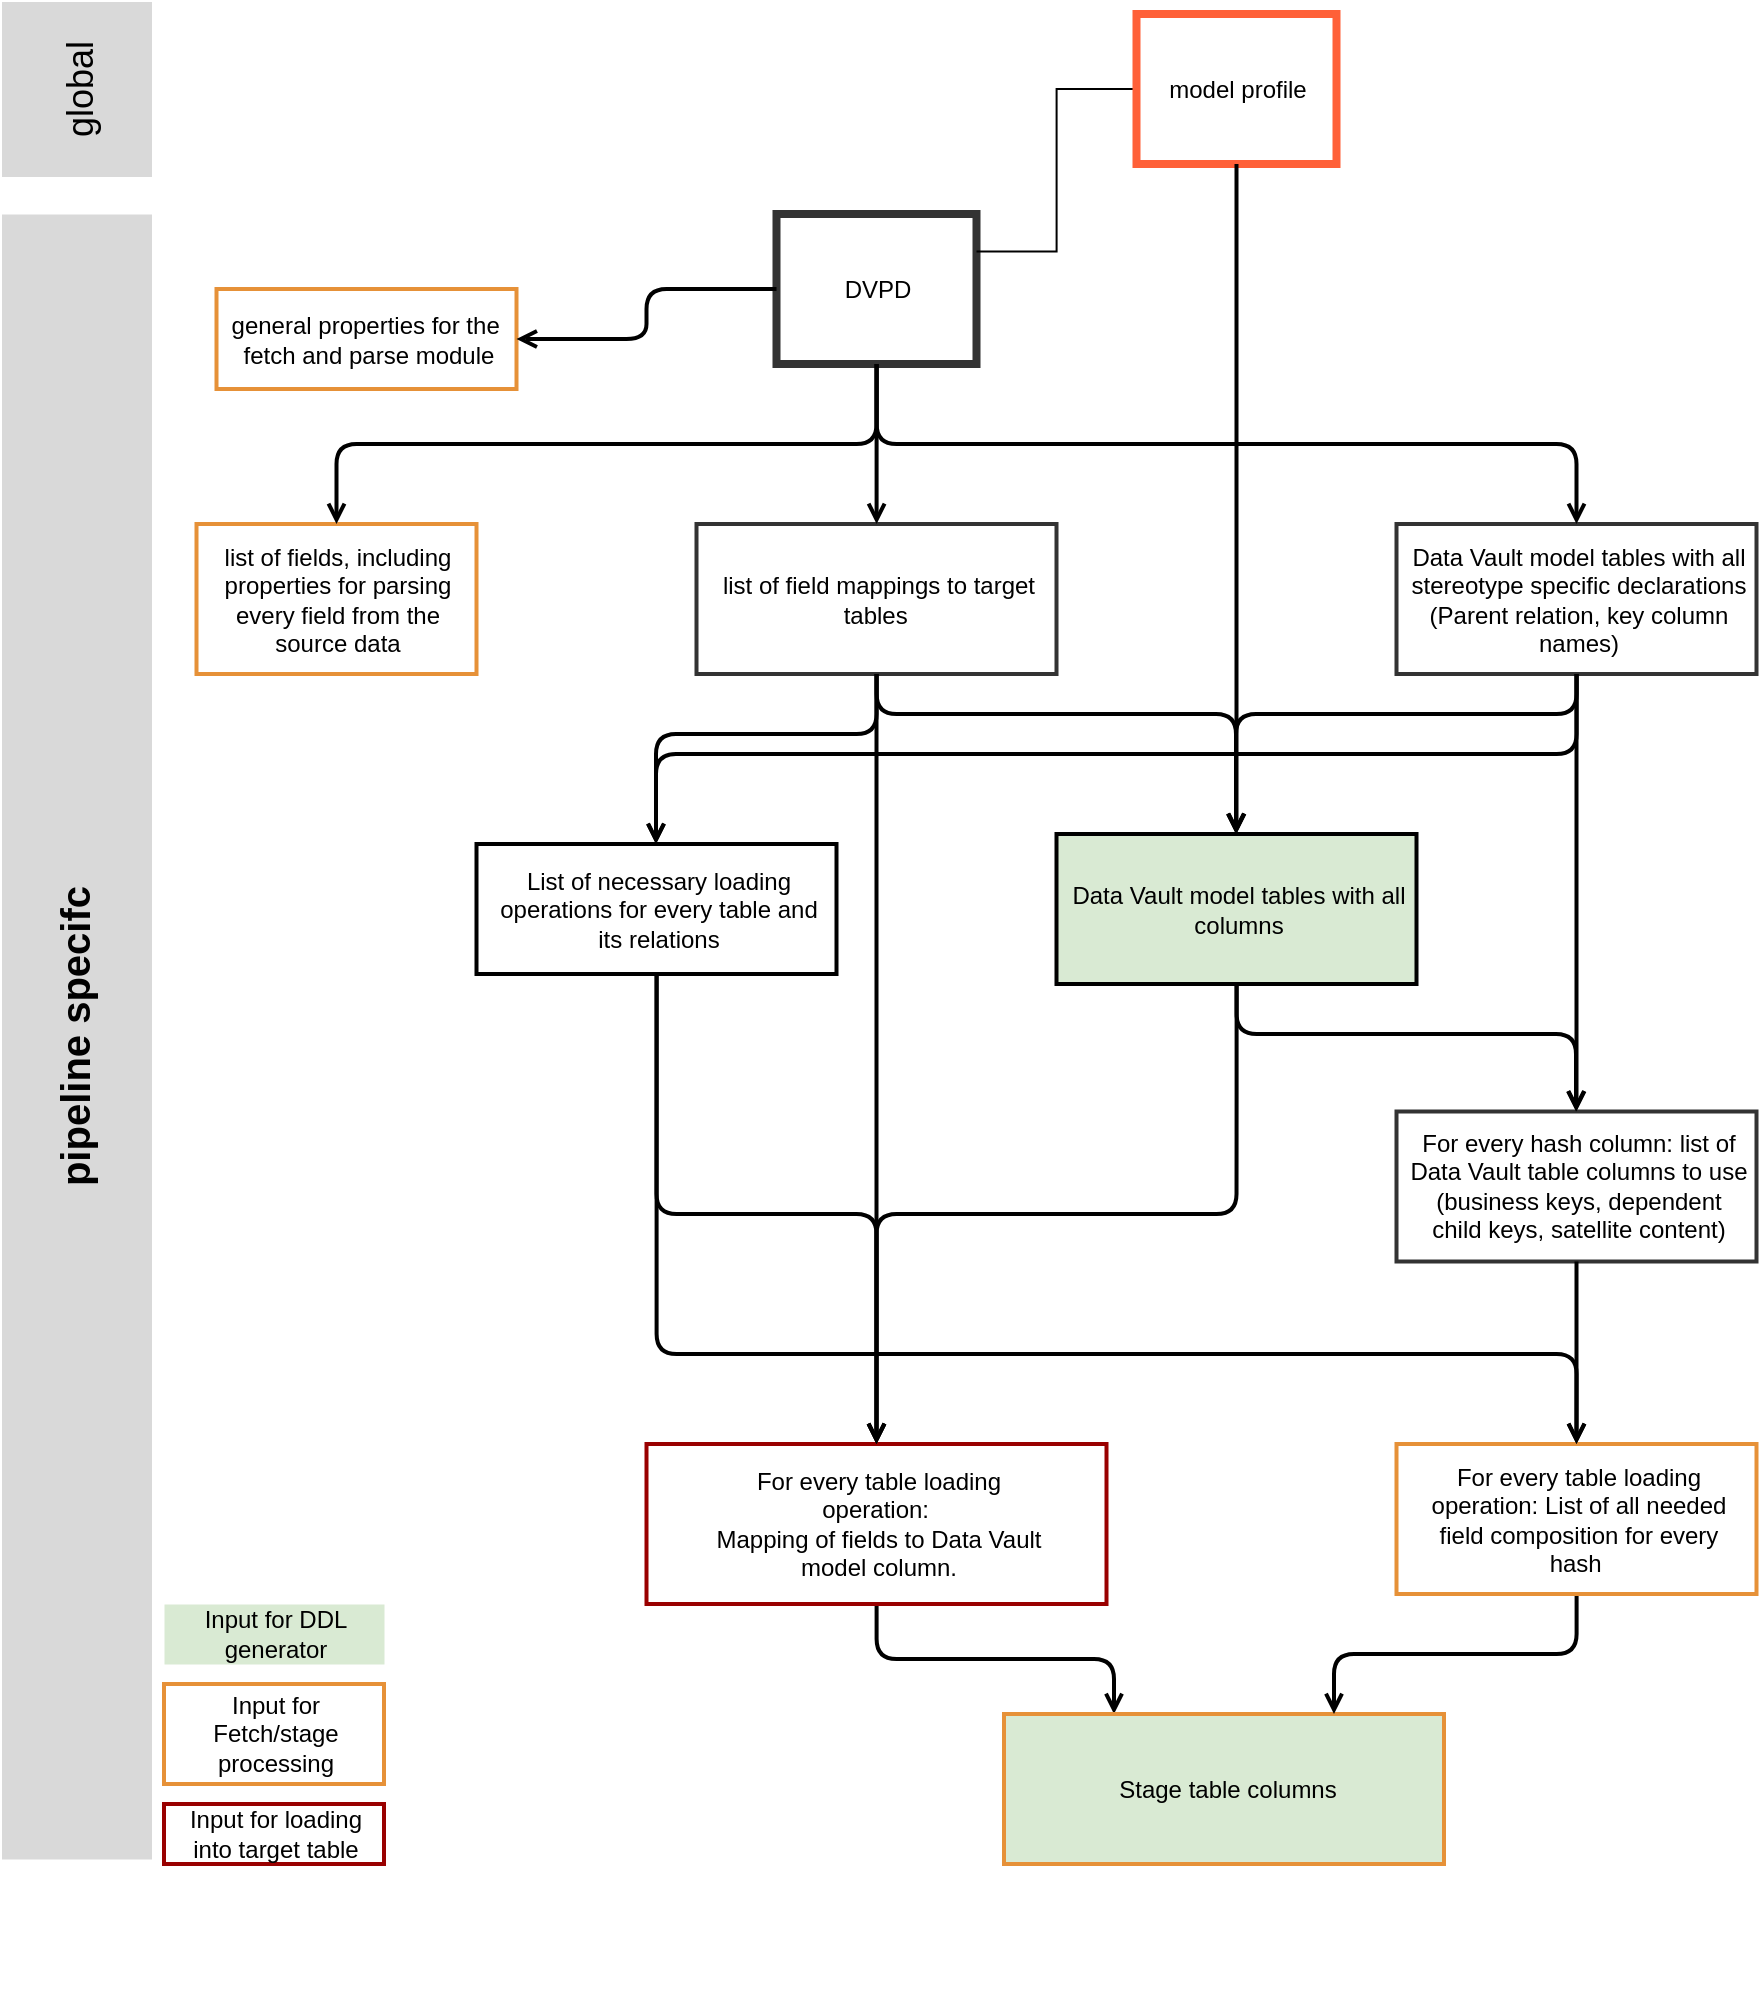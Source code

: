 <mxfile version="21.5.1" type="device">
  <diagram id="vNLIBaDfy6V9ff-0SzCh" name="Seite-1">
    <mxGraphModel dx="1356" dy="868" grid="1" gridSize="10" guides="1" tooltips="1" connect="1" arrows="1" fold="1" page="1" pageScale="1" pageWidth="827" pageHeight="1169" background="#FFFFFF" math="0" shadow="0">
      <root>
        <mxCell id="0" />
        <mxCell id="2" value="Layer 0" parent="0" />
        <mxCell id="3" value="&lt;div style=&quot;width: 93.0px;height:auto;word-break: break-word;&quot;&gt;&lt;div align=&quot;center&quot;&gt;&lt;span style=&quot;font-family: Arial; font-size: 12px; text-decoration: none; line-height: 0;&quot;&gt;&lt;span style=&quot;text-decoration: none; line-height: 14px;&quot; class=&quot;&quot;&gt;DVPD&lt;/span&gt;&lt;/span&gt;&lt;/div&gt;&lt;/div&gt;" style="shape=rect;shadow=0;strokeWidth=4;fillColor=#FFFFFF;strokeColor=#333333;opacity=100.0;html=1;nl2Br=0;verticalAlign=middle;align=center;spacingLeft=2.0;spacingRight=0;whiteSpace=wrap;gliffyId=0;" parent="2" vertex="1">
          <mxGeometry x="416.25" y="160" width="100" height="75" as="geometry" />
        </mxCell>
        <mxCell id="4" value="&lt;div style=&quot;width: 169.8px;height:auto;word-break: break-word;&quot;&gt;&lt;div align=&quot;center&quot;&gt;&lt;font face=&quot;Arial&quot;&gt;list of field mappings to target tables&amp;nbsp;&lt;/font&gt;&lt;/div&gt;&lt;/div&gt;" style="shape=rect;shadow=0;strokeWidth=2;fillColor=#FFFFFF;strokeColor=#333333;opacity=100.0;html=1;nl2Br=0;verticalAlign=middle;align=center;spacingLeft=3.6;spacingRight=0;whiteSpace=wrap;gliffyId=5;" parent="2" vertex="1">
          <mxGeometry x="376.25" y="315" width="180" height="75" as="geometry" />
        </mxCell>
        <mxCell id="5" value="&lt;div style=&quot;width: 131.4px;height:auto;word-break: break-word;&quot;&gt;&lt;div align=&quot;center&quot;&gt;&lt;span style=&quot;font-family: Arial; font-size: 12px; line-height: 14px;&quot;&gt;list of fields, including properties for parsing every field from the source data&lt;/span&gt;&lt;/div&gt;&lt;/div&gt;" style="shape=rect;shadow=0;strokeWidth=2;fillColor=#FFFFFF;strokeColor=#e69138;opacity=100.0;html=1;nl2Br=0;verticalAlign=middle;align=center;spacingLeft=2.8;spacingRight=0;whiteSpace=wrap;gliffyId=62;" parent="2" vertex="1">
          <mxGeometry x="126.25" y="315" width="140" height="75" as="geometry" />
        </mxCell>
        <mxCell id="6" value="&lt;div style=&quot;width: 141.0px;height:auto;word-break: break-word;&quot;&gt;&lt;div align=&quot;center&quot;&gt;&lt;span style=&quot;font-family: Arial; font-size: 12px; line-height: 14px;&quot;&gt;general properties for the&amp;nbsp; fetch and parse module&lt;/span&gt;&lt;/div&gt;&lt;/div&gt;" style="shape=rect;shadow=0;strokeWidth=2;fillColor=#FFFFFF;strokeColor=#e69138;opacity=100.0;html=1;nl2Br=0;verticalAlign=middle;align=center;spacingLeft=3.0;spacingRight=0;whiteSpace=wrap;gliffyId=67;" parent="2" vertex="1">
          <mxGeometry x="136.25" y="197.5" width="150" height="50" as="geometry" />
        </mxCell>
        <mxCell id="7" value="&lt;div style=&quot;width: 169.8px;height:auto;word-break: break-word;&quot;&gt;&lt;div align=&quot;center&quot;&gt;&lt;font face=&quot;Arial&quot;&gt;Data Vault model tables with all stereotype specific declarations (Parent relation, key column names)&lt;/font&gt;&lt;/div&gt;&lt;/div&gt;" style="shape=rect;shadow=0;strokeWidth=2;fillColor=#FFFFFF;strokeColor=#333333;opacity=100.0;html=1;nl2Br=0;verticalAlign=middle;align=center;spacingLeft=3.6;spacingRight=0;whiteSpace=wrap;gliffyId=7;" parent="2" vertex="1">
          <mxGeometry x="726.25" y="315" width="180" height="75" as="geometry" />
        </mxCell>
        <mxCell id="8" value="&lt;div style=&quot;width: 169.8px;height:auto;word-break: break-word;&quot;&gt;&lt;div align=&quot;center&quot;&gt;&lt;font face=&quot;Arial&quot;&gt;Data Vault model tables with all columns&lt;/font&gt;&lt;/div&gt;&lt;/div&gt;" style="shape=rect;shadow=0;strokeWidth=2;fillColor=#d9ead3;strokeColor=#000000;opacity=100.0;html=1;nl2Br=0;verticalAlign=middle;align=center;spacingLeft=3.6;spacingRight=0;whiteSpace=wrap;gliffyId=13;" parent="2" vertex="1">
          <mxGeometry x="556.25" y="470" width="180" height="75" as="geometry" />
        </mxCell>
        <mxCell id="9" value="&lt;div style=&quot;width: 102.6px;height:auto;word-break: break-word;&quot;&gt;&lt;div align=&quot;center&quot;&gt;&lt;span style=&quot;font-family: Arial; font-size: 12px; line-height: 14px;&quot;&gt;Input for DDL generator&lt;span style=&quot;text-decoration: none; line-height: normal;&quot;&gt;&lt;br&gt;&lt;/span&gt;&lt;/span&gt;&lt;/div&gt;&lt;/div&gt;" style="shape=rect;shadow=0;strokeWidth=0;strokeColor=none;fillColor=#d9ead3;opacity=100.0;html=1;nl2Br=0;verticalAlign=middle;align=center;spacingLeft=2.2;spacingRight=0;whiteSpace=wrap;gliffyId=51;" parent="2" vertex="1">
          <mxGeometry x="110" y="855" width="110" height="30" as="geometry" />
        </mxCell>
        <mxCell id="10" value="&lt;div style=&quot;width: 102.6px;height:auto;word-break: break-word;&quot;&gt;&lt;div align=&quot;center&quot;&gt;&lt;span style=&quot;font-family: Arial; font-size: 12px; line-height: 14px;&quot;&gt;Input for Fetch/stage processing&lt;span style=&quot;text-decoration: none; line-height: normal;&quot;&gt;&lt;br&gt;&lt;/span&gt;&lt;/span&gt;&lt;/div&gt;&lt;/div&gt;" style="shape=rect;shadow=0;strokeWidth=2;fillColor=#FFFFFF;strokeColor=#e69138;opacity=100.0;html=1;nl2Br=0;verticalAlign=middle;align=center;spacingLeft=2.2;spacingRight=0;whiteSpace=wrap;gliffyId=53;" parent="2" vertex="1">
          <mxGeometry x="110" y="895" width="110" height="50" as="geometry" />
        </mxCell>
        <mxCell id="11" value="&lt;div style=&quot;width: 966.6px;height:auto;word-break: break-word;&quot;&gt;&lt;div align=&quot;center&quot;&gt;&lt;span style=&quot;font-family: Arial; font-size: 20px; text-decoration: none; font-weight: bold; line-height: 0;&quot;&gt;&lt;span style=&quot;text-decoration: none; line-height: 22.75px;&quot;&gt;pipeline specifc&lt;/span&gt;&lt;/span&gt;&lt;/div&gt;&lt;/div&gt;" style="shape=rect;shadow=0;strokeWidth=0;strokeColor=none;fillColor=#d9d9d9;opacity=100.0;rotation=270.0;html=1;nl2Br=0;verticalAlign=middle;align=center;spacingLeft=0;spacingRight=0;whiteSpace=wrap;gliffyId=65;" parent="2" vertex="1">
          <mxGeometry x="-345" y="533.75" width="822.5" height="75" as="geometry" />
        </mxCell>
        <mxCell id="12" value="&lt;div style=&quot;width: 102.6px;height:auto;word-break: break-word;&quot;&gt;&lt;div align=&quot;center&quot;&gt;&lt;span style=&quot;font-family: Arial; font-size: 12px; line-height: 14px;&quot;&gt;Input for loading into target table&lt;span style=&quot;text-decoration: none; line-height: normal;&quot;&gt;&lt;br&gt;&lt;/span&gt;&lt;/span&gt;&lt;/div&gt;&lt;/div&gt;" style="shape=rect;shadow=0;strokeWidth=2;fillColor=#FFFFFF;strokeColor=#990000;opacity=100.0;html=1;nl2Br=0;verticalAlign=middle;align=center;spacingLeft=2.2;spacingRight=0;whiteSpace=wrap;gliffyId=57;" parent="2" vertex="1">
          <mxGeometry x="110" y="955" width="110" height="30" as="geometry" />
        </mxCell>
        <mxCell id="13" value="&lt;div style=&quot;width: 169.8px;height:auto;word-break: break-word;&quot;&gt;&lt;div align=&quot;center&quot;&gt;&lt;span style=&quot;font-family: Arial; font-size: 12px; text-decoration: none; line-height: 0;&quot;&gt;&lt;span style=&quot;text-decoration: none; line-height: 14px;&quot;&gt;For every hash column: list of Data Vault table columns to use&lt;/span&gt;&lt;/span&gt;&lt;/div&gt;&lt;div align=&quot;center&quot;&gt;&lt;span style=&quot;font-family: Arial; font-size: 12px; text-decoration: none; line-height: 0;&quot;&gt;&lt;span style=&quot;text-decoration: none; line-height: 14px;&quot;&gt;(business keys, dependent child keys, satellite content)&lt;/span&gt;&lt;/span&gt;&lt;/div&gt;&lt;/div&gt;" style="shape=rect;shadow=0;strokeWidth=2;fillColor=#FFFFFF;strokeColor=#333333;opacity=100.0;html=1;nl2Br=0;verticalAlign=middle;align=center;spacingLeft=3.6;spacingRight=0;whiteSpace=wrap;gliffyId=17;" parent="2" vertex="1">
          <mxGeometry x="726.25" y="608.75" width="180" height="75" as="geometry" />
        </mxCell>
        <mxCell id="14" value="&lt;div style=&quot;width: 169.8px;height:auto;word-break: break-word;&quot;&gt;&lt;div align=&quot;center&quot;&gt;&lt;span style=&quot;font-family: Arial; font-size: 12px; text-decoration: none; line-height: 0;&quot;&gt;&lt;span style=&quot;text-decoration: none; line-height: 14px;&quot;&gt;List of necessary loading operations for every table and its relations&lt;/span&gt;&lt;/span&gt;&lt;/div&gt;&lt;/div&gt;" style="shape=rect;shadow=0;strokeWidth=2;fillColor=#FFFFFF;strokeColor=#000000;opacity=100.0;html=1;nl2Br=0;verticalAlign=middle;align=center;spacingLeft=3.6;spacingRight=0;whiteSpace=wrap;gliffyId=24;" parent="2" vertex="1">
          <mxGeometry x="266.25" y="475" width="180" height="65" as="geometry" />
        </mxCell>
        <mxCell id="Gl26JLkWMYPqlJ2-tYro-34" style="edgeStyle=orthogonalEdgeStyle;shape=filledEdge;rounded=1;orthogonalLoop=1;jettySize=auto;html=1;entryX=0.25;entryY=0;entryDx=0;entryDy=0;labelBackgroundColor=default;strokeColor=#000000;strokeWidth=2;fontFamily=Helvetica;fontSize=11;fontColor=default;startArrow=none;startFill=0;endArrow=open;endFill=0;startSize=6;endSize=6;fillColor=none;" edge="1" parent="2" source="15" target="16">
          <mxGeometry relative="1" as="geometry" />
        </mxCell>
        <mxCell id="15" value="&lt;div style=&quot;width: 169.8px;height:auto;word-break: break-word;&quot;&gt;&lt;div align=&quot;center&quot;&gt;&lt;span style=&quot;font-family: Arial; font-size: 12px; text-decoration: none; line-height: 0;&quot;&gt;&lt;span style=&quot;text-decoration: none; line-height: 14px;&quot;&gt;For every table loading operation:&amp;nbsp;&lt;/span&gt;&lt;/span&gt;&lt;/div&gt;&lt;div align=&quot;center&quot;&gt;&lt;span style=&quot;font-family: Arial; font-size: 12px; text-decoration: none; line-height: 0;&quot;&gt;&lt;span style=&quot;text-decoration: none; line-height: 14px;&quot;&gt;Mapping of fields to Data Vault model column.&lt;/span&gt;&lt;/span&gt;&lt;/div&gt;&lt;/div&gt;" style="shape=rect;shadow=0;strokeWidth=2;fillColor=#FFFFFF;strokeColor=#990000;opacity=100.0;html=1;nl2Br=0;verticalAlign=middle;align=center;spacingLeft=3.6;spacingRight=0;whiteSpace=wrap;gliffyId=31;" parent="2" vertex="1">
          <mxGeometry x="351.25" y="775" width="230" height="80" as="geometry" />
        </mxCell>
        <mxCell id="16" value="&lt;div style=&quot;width: 208.2px;height:auto;word-break: break-word;&quot;&gt;&lt;div align=&quot;center&quot;&gt;&lt;span style=&quot;font-family: Arial; font-size: 12px; line-height: 14px;&quot;&gt;Stage table columns&lt;/span&gt;&lt;/div&gt;&lt;/div&gt;" style="shape=rect;shadow=0;strokeWidth=2;fillColor=#d9ead3;strokeColor=#e69138;opacity=100.0;html=1;nl2Br=0;verticalAlign=middle;align=center;spacingLeft=4.4;spacingRight=0;whiteSpace=wrap;gliffyId=44;" parent="2" vertex="1">
          <mxGeometry x="530" y="910" width="220" height="75" as="geometry" />
        </mxCell>
        <mxCell id="Gl26JLkWMYPqlJ2-tYro-35" style="edgeStyle=orthogonalEdgeStyle;shape=filledEdge;rounded=1;orthogonalLoop=1;jettySize=auto;html=1;entryX=0.75;entryY=0;entryDx=0;entryDy=0;labelBackgroundColor=default;strokeColor=#000000;strokeWidth=2;fontFamily=Helvetica;fontSize=11;fontColor=default;startArrow=none;startFill=0;endArrow=open;endFill=0;startSize=6;endSize=6;fillColor=none;" edge="1" parent="2" source="17" target="16">
          <mxGeometry relative="1" as="geometry" />
        </mxCell>
        <mxCell id="17" value="&lt;div style=&quot;width: 169.8px;height:auto;word-break: break-word;&quot;&gt;&lt;div align=&quot;center&quot;&gt;&lt;font face=&quot;Arial&quot;&gt;For every table loading operation: List of all needed field composition for every hash&amp;nbsp;&lt;/font&gt;&lt;/div&gt;&lt;/div&gt;" style="shape=rect;shadow=0;strokeWidth=2;fillColor=#FFFFFF;strokeColor=#e69138;opacity=100.0;html=1;nl2Br=0;verticalAlign=middle;align=center;spacingLeft=3.6;spacingRight=0;whiteSpace=wrap;gliffyId=48;" parent="2" vertex="1">
          <mxGeometry x="726.25" y="775" width="180" height="75" as="geometry" />
        </mxCell>
        <mxCell id="18" style="shape=filledEdge;strokeWidth=2;strokeColor=#000000;fillColor=none;startArrow=none;startFill=0;startSize=6;endArrow=open;endFill=0;endSize=6;rounded=1;gliffyId=11;edgeStyle=orthogonalEdgeStyle;" parent="2" source="3" target="7" edge="1">
          <mxGeometry width="5" height="192" relative="1" as="geometry">
            <Array as="points">
              <mxPoint x="466.25" y="235" />
              <mxPoint x="466.25" y="275" />
              <mxPoint x="816.25" y="275" />
              <mxPoint x="816.25" y="315" />
            </Array>
          </mxGeometry>
        </mxCell>
        <mxCell id="19" style="shape=filledEdge;strokeWidth=2;strokeColor=#000000;fillColor=none;startArrow=none;startFill=0;startSize=6;endArrow=open;endFill=0;endSize=6;rounded=1;gliffyId=12;edgeStyle=orthogonalEdgeStyle;" parent="2" source="3" target="4" edge="1">
          <mxGeometry width="5" height="192" relative="1" as="geometry">
            <Array as="points">
              <mxPoint x="466.25" y="235" />
              <mxPoint x="466.25" y="261.667" />
              <mxPoint x="466.25" y="288.333" />
              <mxPoint x="466.25" y="315" />
            </Array>
          </mxGeometry>
        </mxCell>
        <mxCell id="20" style="shape=filledEdge;strokeWidth=2;strokeColor=#000000;fillColor=none;startArrow=none;startFill=0;startSize=6;endArrow=open;endFill=0;endSize=6;rounded=1;gliffyId=64;edgeStyle=orthogonalEdgeStyle;" parent="2" source="3" target="5" edge="1">
          <mxGeometry width="5" height="192" relative="1" as="geometry">
            <Array as="points">
              <mxPoint x="466.25" y="235" />
              <mxPoint x="466.25" y="275" />
              <mxPoint x="196.25" y="275" />
              <mxPoint x="196.25" y="315" />
            </Array>
          </mxGeometry>
        </mxCell>
        <mxCell id="21" style="shape=filledEdge;strokeWidth=2;strokeColor=#000000;fillColor=none;startArrow=none;startFill=0;startSize=6;endArrow=open;endFill=0;endSize=6;rounded=1;gliffyId=69;edgeStyle=orthogonalEdgeStyle;" parent="2" source="3" target="6" edge="1">
          <mxGeometry width="5" height="192" relative="1" as="geometry">
            <Array as="points">
              <mxPoint x="416.25" y="197.5" />
              <mxPoint x="351.25" y="197.5" />
              <mxPoint x="351.25" y="222.5" />
              <mxPoint x="286.25" y="222.5" />
            </Array>
          </mxGeometry>
        </mxCell>
        <mxCell id="22" style="shape=filledEdge;strokeWidth=2;strokeColor=#000000;fillColor=none;startArrow=none;startFill=0;startSize=6;endArrow=open;endFill=0;endSize=6;rounded=1;gliffyId=15;edgeStyle=orthogonalEdgeStyle;" parent="2" source="7" target="8" edge="1">
          <mxGeometry width="5" height="192" relative="1" as="geometry">
            <Array as="points">
              <mxPoint x="816" y="410" />
              <mxPoint x="646" y="410" />
            </Array>
          </mxGeometry>
        </mxCell>
        <mxCell id="23" style="shape=filledEdge;strokeWidth=2;strokeColor=#000000;fillColor=none;startArrow=none;startFill=0;startSize=6;endArrow=open;endFill=0;endSize=6;rounded=1;gliffyId=16;edgeStyle=orthogonalEdgeStyle;" parent="2" source="4" target="8" edge="1">
          <mxGeometry width="5" height="192" relative="1" as="geometry">
            <Array as="points">
              <mxPoint x="466" y="410" />
              <mxPoint x="646" y="410" />
            </Array>
          </mxGeometry>
        </mxCell>
        <mxCell id="24" style="shape=filledEdge;strokeWidth=2;strokeColor=#000000;fillColor=none;startArrow=none;startFill=0;startSize=6;endArrow=open;endFill=0;endSize=6;rounded=1;gliffyId=19;edgeStyle=orthogonalEdgeStyle;" parent="2" source="8" target="13" edge="1">
          <mxGeometry width="5" height="192" relative="1" as="geometry">
            <Array as="points">
              <mxPoint x="646" y="570" />
              <mxPoint x="816" y="570" />
            </Array>
          </mxGeometry>
        </mxCell>
        <mxCell id="25" style="shape=filledEdge;strokeWidth=2;strokeColor=#000000;fillColor=none;startArrow=none;startFill=0;startSize=6;endArrow=open;endFill=0;endSize=6;rounded=1;gliffyId=20;edgeStyle=orthogonalEdgeStyle;" parent="2" source="7" target="13" edge="1">
          <mxGeometry width="5" height="192" relative="1" as="geometry">
            <Array as="points">
              <mxPoint x="816.25" y="390" />
              <mxPoint x="816.25" y="495.833" />
              <mxPoint x="816.25" y="601.667" />
              <mxPoint x="816.25" y="707.5" />
            </Array>
          </mxGeometry>
        </mxCell>
        <mxCell id="26" style="shape=filledEdge;strokeWidth=2;strokeColor=#000000;fillColor=none;startArrow=none;startFill=0;startSize=6;endArrow=open;endFill=0;endSize=6;rounded=1;gliffyId=27;edgeStyle=orthogonalEdgeStyle;" parent="2" source="4" target="14" edge="1">
          <mxGeometry width="5" height="192" relative="1" as="geometry">
            <Array as="points">
              <mxPoint x="466" y="420" />
              <mxPoint x="356" y="420" />
            </Array>
          </mxGeometry>
        </mxCell>
        <mxCell id="27" style="shape=filledEdge;strokeWidth=2;strokeColor=#000000;fillColor=none;startArrow=none;startFill=0;startSize=6;endArrow=open;endFill=0;endSize=6;rounded=1;gliffyId=29;edgeStyle=orthogonalEdgeStyle;" parent="2" source="7" target="14" edge="1">
          <mxGeometry width="5" height="192" relative="1" as="geometry">
            <Array as="points">
              <mxPoint x="816" y="430" />
              <mxPoint x="356" y="430" />
            </Array>
          </mxGeometry>
        </mxCell>
        <mxCell id="28" style="shape=filledEdge;strokeWidth=2;strokeColor=#000000;fillColor=none;startArrow=none;startFill=0;startSize=6;endArrow=open;endFill=0;endSize=6;rounded=1;gliffyId=33;edgeStyle=orthogonalEdgeStyle;" parent="2" source="14" target="15" edge="1">
          <mxGeometry width="5" height="192" relative="1" as="geometry">
            <Array as="points">
              <mxPoint x="356.25" y="575" />
              <mxPoint x="356.25" y="660" />
              <mxPoint x="466.25" y="660" />
              <mxPoint x="466.25" y="700" />
            </Array>
          </mxGeometry>
        </mxCell>
        <mxCell id="29" style="shape=filledEdge;strokeWidth=2;strokeColor=#000000;fillColor=none;startArrow=none;startFill=0;startSize=6;endArrow=open;endFill=0;endSize=6;rounded=1;gliffyId=35;edgeStyle=orthogonalEdgeStyle;" parent="2" source="4" target="15" edge="1">
          <mxGeometry width="5" height="192" relative="1" as="geometry">
            <Array as="points">
              <mxPoint x="466.25" y="390" />
              <mxPoint x="466.25" y="493.347" />
              <mxPoint x="466.25" y="596.694" />
              <mxPoint x="466.25" y="700.04" />
            </Array>
          </mxGeometry>
        </mxCell>
        <mxCell id="30" style="shape=filledEdge;strokeWidth=2;strokeColor=#000000;fillColor=none;startArrow=none;startFill=0;startSize=6;endArrow=open;endFill=0;endSize=6;rounded=1;gliffyId=37;edgeStyle=orthogonalEdgeStyle;" parent="2" source="8" target="15" edge="1">
          <mxGeometry width="5" height="192" relative="1" as="geometry">
            <Array as="points">
              <mxPoint x="646.25" y="610" />
              <mxPoint x="646.25" y="660" />
              <mxPoint x="466.25" y="660" />
              <mxPoint x="466.25" y="700" />
            </Array>
          </mxGeometry>
        </mxCell>
        <mxCell id="32" style="shape=filledEdge;strokeWidth=2;strokeColor=#000000;fillColor=none;startArrow=none;startFill=0;startSize=6;endArrow=open;endFill=0;endSize=6;rounded=1;gliffyId=47;edgeStyle=orthogonalEdgeStyle;" parent="2" source="13" target="17" edge="1">
          <mxGeometry width="5" height="192" relative="1" as="geometry" />
        </mxCell>
        <mxCell id="NpN65zklDhgpVr-dGM9f-34" style="edgeStyle=orthogonalEdgeStyle;rounded=0;orthogonalLoop=1;jettySize=auto;html=1;entryX=1;entryY=0.25;entryDx=0;entryDy=0;endArrow=none;endFill=0;" parent="2" source="NpN65zklDhgpVr-dGM9f-33" target="3" edge="1">
          <mxGeometry relative="1" as="geometry" />
        </mxCell>
        <mxCell id="NpN65zklDhgpVr-dGM9f-33" value="&lt;div style=&quot;width: 93.0px;height:auto;word-break: break-word;&quot;&gt;&lt;div align=&quot;center&quot;&gt;&lt;font face=&quot;Arial&quot;&gt;model profile&lt;/font&gt;&lt;/div&gt;&lt;/div&gt;" style="shape=rect;shadow=0;strokeWidth=4;fillColor=#FFFFFF;strokeColor=#FF6038;opacity=100.0;html=1;nl2Br=0;verticalAlign=middle;align=center;spacingLeft=2.0;spacingRight=0;whiteSpace=wrap;gliffyId=0;" parent="2" vertex="1">
          <mxGeometry x="596.25" y="60" width="100" height="75" as="geometry" />
        </mxCell>
        <mxCell id="5ljOtFP8lKzOFH9_YUSK-33" style="shape=filledEdge;strokeWidth=2;strokeColor=#000000;fillColor=none;startArrow=none;startFill=0;startSize=6;endArrow=open;endFill=0;endSize=6;rounded=1;gliffyId=11;edgeStyle=orthogonalEdgeStyle;entryX=0.5;entryY=0;entryDx=0;entryDy=0;" parent="2" source="NpN65zklDhgpVr-dGM9f-33" target="8" edge="1">
          <mxGeometry width="5" height="192" relative="1" as="geometry">
            <mxPoint x="476.25" y="245" as="sourcePoint" />
            <mxPoint x="646.25" y="530" as="targetPoint" />
          </mxGeometry>
        </mxCell>
        <mxCell id="5ljOtFP8lKzOFH9_YUSK-35" value="global" style="shape=rect;shadow=0;strokeWidth=0;strokeColor=none;fillColor=#d9d9d9;opacity=100.0;rotation=270.0;nl2Br=0;verticalAlign=middle;align=center;spacingLeft=0;spacingRight=0;gliffyId=65;fontSize=18;labelPosition=center;verticalLabelPosition=middle;" parent="2" vertex="1">
          <mxGeometry x="22.5" y="60" width="87.5" height="75" as="geometry" />
        </mxCell>
        <mxCell id="Gl26JLkWMYPqlJ2-tYro-33" style="shape=filledEdge;strokeWidth=2;strokeColor=#000000;fillColor=none;startArrow=none;startFill=0;startSize=6;endArrow=open;endFill=0;endSize=6;rounded=1;gliffyId=33;edgeStyle=orthogonalEdgeStyle;entryX=0.5;entryY=0;entryDx=0;entryDy=0;" edge="1" parent="2" source="14" target="17">
          <mxGeometry width="5" height="192" relative="1" as="geometry">
            <Array as="points">
              <mxPoint x="356" y="730" />
              <mxPoint x="816" y="730" />
            </Array>
            <mxPoint x="366" y="550" as="sourcePoint" />
            <mxPoint x="476" y="810" as="targetPoint" />
          </mxGeometry>
        </mxCell>
      </root>
    </mxGraphModel>
  </diagram>
</mxfile>
